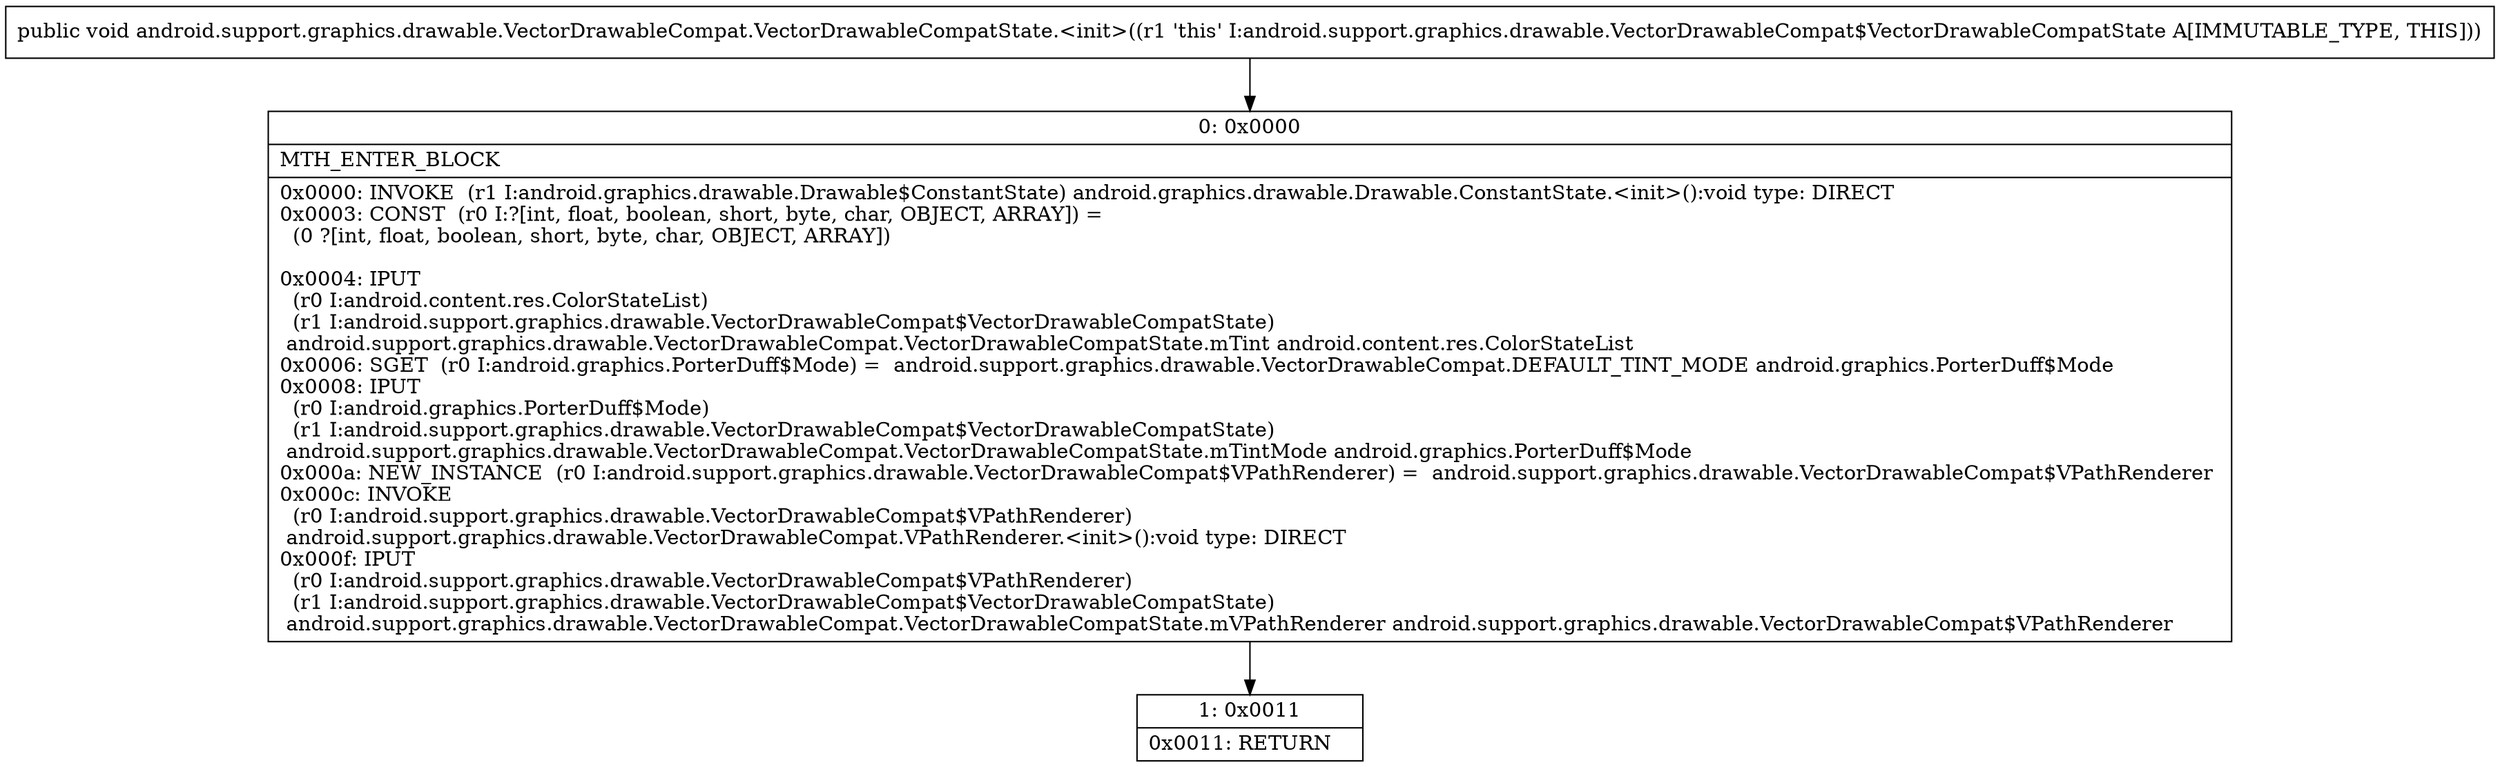 digraph "CFG forandroid.support.graphics.drawable.VectorDrawableCompat.VectorDrawableCompatState.\<init\>()V" {
Node_0 [shape=record,label="{0\:\ 0x0000|MTH_ENTER_BLOCK\l|0x0000: INVOKE  (r1 I:android.graphics.drawable.Drawable$ConstantState) android.graphics.drawable.Drawable.ConstantState.\<init\>():void type: DIRECT \l0x0003: CONST  (r0 I:?[int, float, boolean, short, byte, char, OBJECT, ARRAY]) = \l  (0 ?[int, float, boolean, short, byte, char, OBJECT, ARRAY])\l \l0x0004: IPUT  \l  (r0 I:android.content.res.ColorStateList)\l  (r1 I:android.support.graphics.drawable.VectorDrawableCompat$VectorDrawableCompatState)\l android.support.graphics.drawable.VectorDrawableCompat.VectorDrawableCompatState.mTint android.content.res.ColorStateList \l0x0006: SGET  (r0 I:android.graphics.PorterDuff$Mode) =  android.support.graphics.drawable.VectorDrawableCompat.DEFAULT_TINT_MODE android.graphics.PorterDuff$Mode \l0x0008: IPUT  \l  (r0 I:android.graphics.PorterDuff$Mode)\l  (r1 I:android.support.graphics.drawable.VectorDrawableCompat$VectorDrawableCompatState)\l android.support.graphics.drawable.VectorDrawableCompat.VectorDrawableCompatState.mTintMode android.graphics.PorterDuff$Mode \l0x000a: NEW_INSTANCE  (r0 I:android.support.graphics.drawable.VectorDrawableCompat$VPathRenderer) =  android.support.graphics.drawable.VectorDrawableCompat$VPathRenderer \l0x000c: INVOKE  \l  (r0 I:android.support.graphics.drawable.VectorDrawableCompat$VPathRenderer)\l android.support.graphics.drawable.VectorDrawableCompat.VPathRenderer.\<init\>():void type: DIRECT \l0x000f: IPUT  \l  (r0 I:android.support.graphics.drawable.VectorDrawableCompat$VPathRenderer)\l  (r1 I:android.support.graphics.drawable.VectorDrawableCompat$VectorDrawableCompatState)\l android.support.graphics.drawable.VectorDrawableCompat.VectorDrawableCompatState.mVPathRenderer android.support.graphics.drawable.VectorDrawableCompat$VPathRenderer \l}"];
Node_1 [shape=record,label="{1\:\ 0x0011|0x0011: RETURN   \l}"];
MethodNode[shape=record,label="{public void android.support.graphics.drawable.VectorDrawableCompat.VectorDrawableCompatState.\<init\>((r1 'this' I:android.support.graphics.drawable.VectorDrawableCompat$VectorDrawableCompatState A[IMMUTABLE_TYPE, THIS])) }"];
MethodNode -> Node_0;
Node_0 -> Node_1;
}

